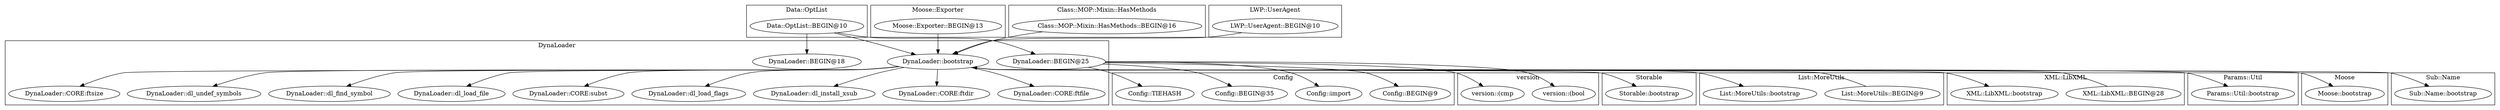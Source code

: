 digraph {
graph [overlap=false]
subgraph cluster_Storable {
	label="Storable";
	"Storable::bootstrap";
}
subgraph cluster_Config {
	label="Config";
	"Config::BEGIN@35";
	"Config::TIEHASH";
	"Config::BEGIN@9";
	"Config::import";
}
subgraph cluster_DynaLoader {
	label="DynaLoader";
	"DynaLoader::CORE:ftfile";
	"DynaLoader::CORE:ftsize";
	"DynaLoader::dl_undef_symbols";
	"DynaLoader::BEGIN@25";
	"DynaLoader::dl_find_symbol";
	"DynaLoader::dl_load_file";
	"DynaLoader::CORE:subst";
	"DynaLoader::BEGIN@18";
	"DynaLoader::dl_load_flags";
	"DynaLoader::dl_install_xsub";
	"DynaLoader::CORE:ftdir";
	"DynaLoader::bootstrap";
}
subgraph cluster_List_MoreUtils {
	label="List::MoreUtils";
	"List::MoreUtils::BEGIN@9";
	"List::MoreUtils::bootstrap";
}
subgraph cluster_Data_OptList {
	label="Data::OptList";
	"Data::OptList::BEGIN@10";
}
subgraph cluster_Moose_Exporter {
	label="Moose::Exporter";
	"Moose::Exporter::BEGIN@13";
}
subgraph cluster_XML_LibXML {
	label="XML::LibXML";
	"XML::LibXML::BEGIN@28";
	"XML::LibXML::bootstrap";
}
subgraph cluster_Class_MOP_Mixin_HasMethods {
	label="Class::MOP::Mixin::HasMethods";
	"Class::MOP::Mixin::HasMethods::BEGIN@16";
}
subgraph cluster_Params_Util {
	label="Params::Util";
	"Params::Util::bootstrap";
}
subgraph cluster_Moose {
	label="Moose";
	"Moose::bootstrap";
}
subgraph cluster_version {
	label="version";
	"version::(bool";
	"version::(cmp";
}
subgraph cluster_LWP_UserAgent {
	label="LWP::UserAgent";
	"LWP::UserAgent::BEGIN@10";
}
subgraph cluster_Sub_Name {
	label="Sub::Name";
	"Sub::Name::bootstrap";
}
"DynaLoader::bootstrap" -> "DynaLoader::CORE:ftsize";
"DynaLoader::BEGIN@25" -> "Config::TIEHASH";
"DynaLoader::BEGIN@25" -> "Config::import";
"DynaLoader::bootstrap" -> "DynaLoader::dl_load_flags";
"DynaLoader::bootstrap" -> "DynaLoader::dl_load_file";
"DynaLoader::bootstrap" -> "Params::Util::bootstrap";
"DynaLoader::bootstrap" -> "DynaLoader::dl_find_symbol";
"Data::OptList::BEGIN@10" -> "DynaLoader::bootstrap";
"XML::LibXML::BEGIN@28" -> "DynaLoader::bootstrap";
"Class::MOP::Mixin::HasMethods::BEGIN@16" -> "DynaLoader::bootstrap";
"List::MoreUtils::BEGIN@9" -> "DynaLoader::bootstrap";
"Moose::Exporter::BEGIN@13" -> "DynaLoader::bootstrap";
"LWP::UserAgent::BEGIN@10" -> "DynaLoader::bootstrap";
"DynaLoader::BEGIN@25" -> "Config::BEGIN@35";
"DynaLoader::BEGIN@25" -> "version::(bool";
"DynaLoader::bootstrap" -> "DynaLoader::CORE:subst";
"Data::OptList::BEGIN@10" -> "DynaLoader::BEGIN@25";
"DynaLoader::BEGIN@25" -> "Config::BEGIN@9";
"DynaLoader::bootstrap" -> "DynaLoader::CORE:ftdir";
"DynaLoader::bootstrap" -> "DynaLoader::dl_undef_symbols";
"DynaLoader::bootstrap" -> "DynaLoader::dl_install_xsub";
"DynaLoader::bootstrap" -> "XML::LibXML::bootstrap";
"DynaLoader::bootstrap" -> "Moose::bootstrap";
"DynaLoader::bootstrap" -> "Sub::Name::bootstrap";
"DynaLoader::bootstrap" -> "List::MoreUtils::bootstrap";
"DynaLoader::bootstrap" -> "DynaLoader::CORE:ftfile";
"DynaLoader::bootstrap" -> "Storable::bootstrap";
"DynaLoader::BEGIN@25" -> "version::(cmp";
"Data::OptList::BEGIN@10" -> "DynaLoader::BEGIN@18";
}
